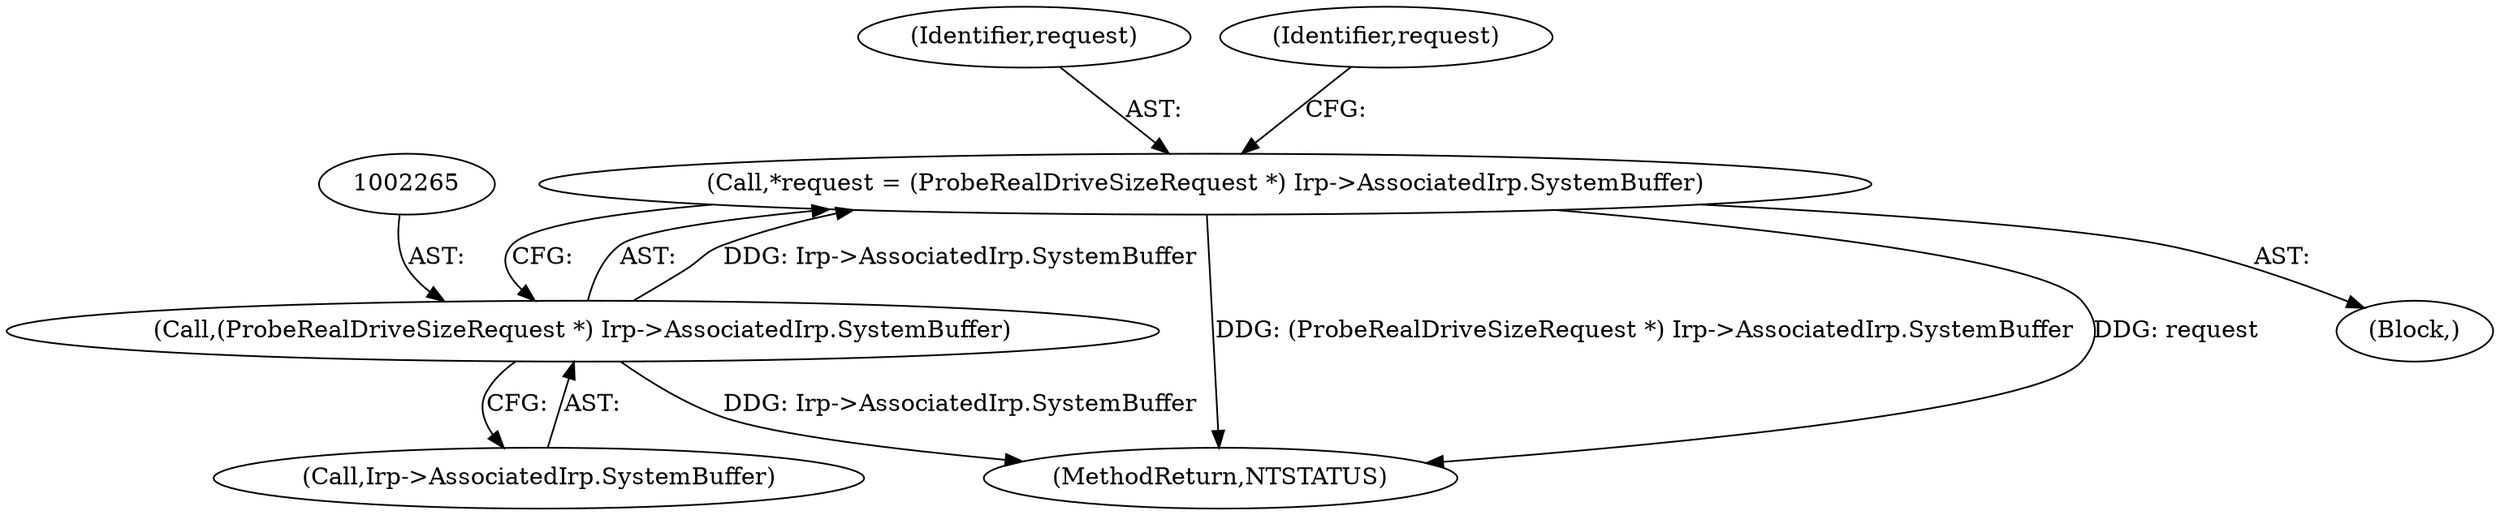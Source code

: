 digraph "0_VeraCrypt_f30f9339c9a0b9bbcc6f5ad38804af39db1f479e@pointer" {
"1002262" [label="(Call,*request = (ProbeRealDriveSizeRequest *) Irp->AssociatedIrp.SystemBuffer)"];
"1002264" [label="(Call,(ProbeRealDriveSizeRequest *) Irp->AssociatedIrp.SystemBuffer)"];
"1003125" [label="(MethodReturn,NTSTATUS)"];
"1002266" [label="(Call,Irp->AssociatedIrp.SystemBuffer)"];
"1002263" [label="(Identifier,request)"];
"1002277" [label="(Identifier,request)"];
"1002264" [label="(Call,(ProbeRealDriveSizeRequest *) Irp->AssociatedIrp.SystemBuffer)"];
"1002260" [label="(Block,)"];
"1002262" [label="(Call,*request = (ProbeRealDriveSizeRequest *) Irp->AssociatedIrp.SystemBuffer)"];
"1002262" -> "1002260"  [label="AST: "];
"1002262" -> "1002264"  [label="CFG: "];
"1002263" -> "1002262"  [label="AST: "];
"1002264" -> "1002262"  [label="AST: "];
"1002277" -> "1002262"  [label="CFG: "];
"1002262" -> "1003125"  [label="DDG: (ProbeRealDriveSizeRequest *) Irp->AssociatedIrp.SystemBuffer"];
"1002262" -> "1003125"  [label="DDG: request"];
"1002264" -> "1002262"  [label="DDG: Irp->AssociatedIrp.SystemBuffer"];
"1002264" -> "1002266"  [label="CFG: "];
"1002265" -> "1002264"  [label="AST: "];
"1002266" -> "1002264"  [label="AST: "];
"1002264" -> "1003125"  [label="DDG: Irp->AssociatedIrp.SystemBuffer"];
}
